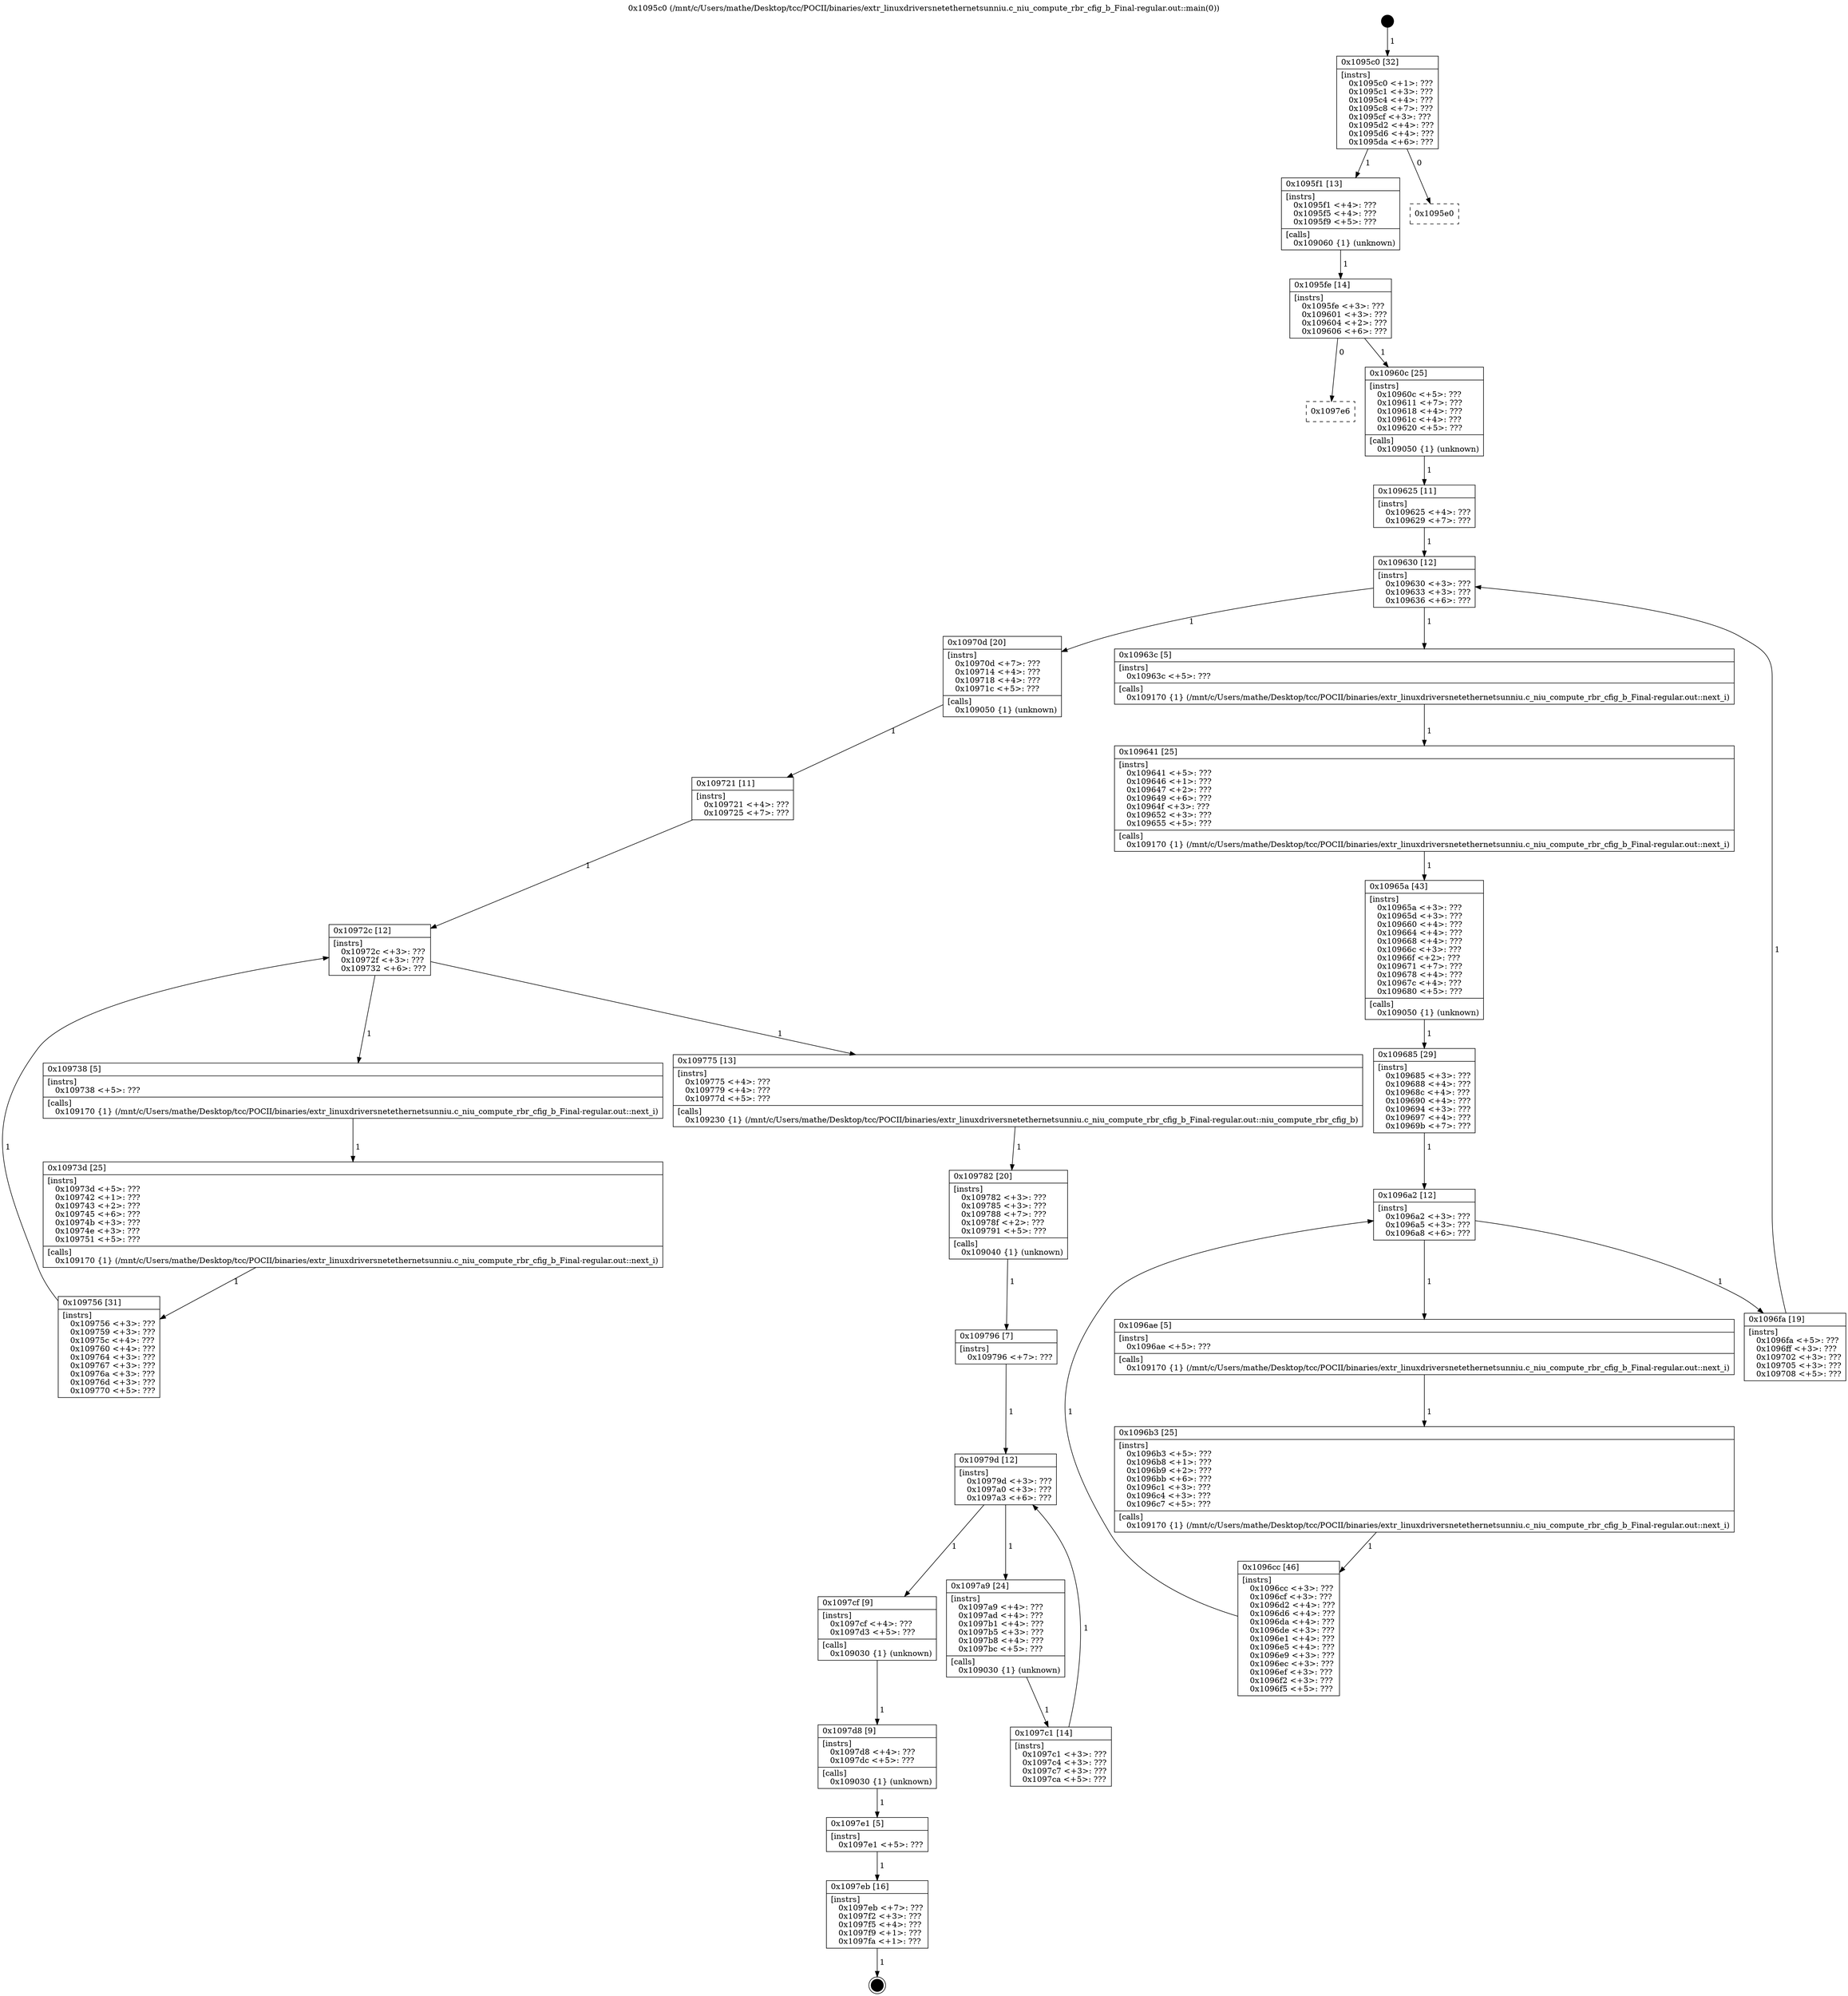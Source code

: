 digraph "0x1095c0" {
  label = "0x1095c0 (/mnt/c/Users/mathe/Desktop/tcc/POCII/binaries/extr_linuxdriversnetethernetsunniu.c_niu_compute_rbr_cfig_b_Final-regular.out::main(0))"
  labelloc = "t"
  node[shape=record]

  Entry [label="",width=0.3,height=0.3,shape=circle,fillcolor=black,style=filled]
  "0x1095c0" [label="{
     0x1095c0 [32]\l
     | [instrs]\l
     &nbsp;&nbsp;0x1095c0 \<+1\>: ???\l
     &nbsp;&nbsp;0x1095c1 \<+3\>: ???\l
     &nbsp;&nbsp;0x1095c4 \<+4\>: ???\l
     &nbsp;&nbsp;0x1095c8 \<+7\>: ???\l
     &nbsp;&nbsp;0x1095cf \<+3\>: ???\l
     &nbsp;&nbsp;0x1095d2 \<+4\>: ???\l
     &nbsp;&nbsp;0x1095d6 \<+4\>: ???\l
     &nbsp;&nbsp;0x1095da \<+6\>: ???\l
  }"]
  "0x1095f1" [label="{
     0x1095f1 [13]\l
     | [instrs]\l
     &nbsp;&nbsp;0x1095f1 \<+4\>: ???\l
     &nbsp;&nbsp;0x1095f5 \<+4\>: ???\l
     &nbsp;&nbsp;0x1095f9 \<+5\>: ???\l
     | [calls]\l
     &nbsp;&nbsp;0x109060 \{1\} (unknown)\l
  }"]
  "0x1095e0" [label="{
     0x1095e0\l
  }", style=dashed]
  "0x1095fe" [label="{
     0x1095fe [14]\l
     | [instrs]\l
     &nbsp;&nbsp;0x1095fe \<+3\>: ???\l
     &nbsp;&nbsp;0x109601 \<+3\>: ???\l
     &nbsp;&nbsp;0x109604 \<+2\>: ???\l
     &nbsp;&nbsp;0x109606 \<+6\>: ???\l
  }"]
  "0x1097e6" [label="{
     0x1097e6\l
  }", style=dashed]
  "0x10960c" [label="{
     0x10960c [25]\l
     | [instrs]\l
     &nbsp;&nbsp;0x10960c \<+5\>: ???\l
     &nbsp;&nbsp;0x109611 \<+7\>: ???\l
     &nbsp;&nbsp;0x109618 \<+4\>: ???\l
     &nbsp;&nbsp;0x10961c \<+4\>: ???\l
     &nbsp;&nbsp;0x109620 \<+5\>: ???\l
     | [calls]\l
     &nbsp;&nbsp;0x109050 \{1\} (unknown)\l
  }"]
  Exit [label="",width=0.3,height=0.3,shape=circle,fillcolor=black,style=filled,peripheries=2]
  "0x109630" [label="{
     0x109630 [12]\l
     | [instrs]\l
     &nbsp;&nbsp;0x109630 \<+3\>: ???\l
     &nbsp;&nbsp;0x109633 \<+3\>: ???\l
     &nbsp;&nbsp;0x109636 \<+6\>: ???\l
  }"]
  "0x10970d" [label="{
     0x10970d [20]\l
     | [instrs]\l
     &nbsp;&nbsp;0x10970d \<+7\>: ???\l
     &nbsp;&nbsp;0x109714 \<+4\>: ???\l
     &nbsp;&nbsp;0x109718 \<+4\>: ???\l
     &nbsp;&nbsp;0x10971c \<+5\>: ???\l
     | [calls]\l
     &nbsp;&nbsp;0x109050 \{1\} (unknown)\l
  }"]
  "0x10963c" [label="{
     0x10963c [5]\l
     | [instrs]\l
     &nbsp;&nbsp;0x10963c \<+5\>: ???\l
     | [calls]\l
     &nbsp;&nbsp;0x109170 \{1\} (/mnt/c/Users/mathe/Desktop/tcc/POCII/binaries/extr_linuxdriversnetethernetsunniu.c_niu_compute_rbr_cfig_b_Final-regular.out::next_i)\l
  }"]
  "0x109641" [label="{
     0x109641 [25]\l
     | [instrs]\l
     &nbsp;&nbsp;0x109641 \<+5\>: ???\l
     &nbsp;&nbsp;0x109646 \<+1\>: ???\l
     &nbsp;&nbsp;0x109647 \<+2\>: ???\l
     &nbsp;&nbsp;0x109649 \<+6\>: ???\l
     &nbsp;&nbsp;0x10964f \<+3\>: ???\l
     &nbsp;&nbsp;0x109652 \<+3\>: ???\l
     &nbsp;&nbsp;0x109655 \<+5\>: ???\l
     | [calls]\l
     &nbsp;&nbsp;0x109170 \{1\} (/mnt/c/Users/mathe/Desktop/tcc/POCII/binaries/extr_linuxdriversnetethernetsunniu.c_niu_compute_rbr_cfig_b_Final-regular.out::next_i)\l
  }"]
  "0x10965a" [label="{
     0x10965a [43]\l
     | [instrs]\l
     &nbsp;&nbsp;0x10965a \<+3\>: ???\l
     &nbsp;&nbsp;0x10965d \<+3\>: ???\l
     &nbsp;&nbsp;0x109660 \<+4\>: ???\l
     &nbsp;&nbsp;0x109664 \<+4\>: ???\l
     &nbsp;&nbsp;0x109668 \<+4\>: ???\l
     &nbsp;&nbsp;0x10966c \<+3\>: ???\l
     &nbsp;&nbsp;0x10966f \<+2\>: ???\l
     &nbsp;&nbsp;0x109671 \<+7\>: ???\l
     &nbsp;&nbsp;0x109678 \<+4\>: ???\l
     &nbsp;&nbsp;0x10967c \<+4\>: ???\l
     &nbsp;&nbsp;0x109680 \<+5\>: ???\l
     | [calls]\l
     &nbsp;&nbsp;0x109050 \{1\} (unknown)\l
  }"]
  "0x1096a2" [label="{
     0x1096a2 [12]\l
     | [instrs]\l
     &nbsp;&nbsp;0x1096a2 \<+3\>: ???\l
     &nbsp;&nbsp;0x1096a5 \<+3\>: ???\l
     &nbsp;&nbsp;0x1096a8 \<+6\>: ???\l
  }"]
  "0x1096fa" [label="{
     0x1096fa [19]\l
     | [instrs]\l
     &nbsp;&nbsp;0x1096fa \<+5\>: ???\l
     &nbsp;&nbsp;0x1096ff \<+3\>: ???\l
     &nbsp;&nbsp;0x109702 \<+3\>: ???\l
     &nbsp;&nbsp;0x109705 \<+3\>: ???\l
     &nbsp;&nbsp;0x109708 \<+5\>: ???\l
  }"]
  "0x1096ae" [label="{
     0x1096ae [5]\l
     | [instrs]\l
     &nbsp;&nbsp;0x1096ae \<+5\>: ???\l
     | [calls]\l
     &nbsp;&nbsp;0x109170 \{1\} (/mnt/c/Users/mathe/Desktop/tcc/POCII/binaries/extr_linuxdriversnetethernetsunniu.c_niu_compute_rbr_cfig_b_Final-regular.out::next_i)\l
  }"]
  "0x1096b3" [label="{
     0x1096b3 [25]\l
     | [instrs]\l
     &nbsp;&nbsp;0x1096b3 \<+5\>: ???\l
     &nbsp;&nbsp;0x1096b8 \<+1\>: ???\l
     &nbsp;&nbsp;0x1096b9 \<+2\>: ???\l
     &nbsp;&nbsp;0x1096bb \<+6\>: ???\l
     &nbsp;&nbsp;0x1096c1 \<+3\>: ???\l
     &nbsp;&nbsp;0x1096c4 \<+3\>: ???\l
     &nbsp;&nbsp;0x1096c7 \<+5\>: ???\l
     | [calls]\l
     &nbsp;&nbsp;0x109170 \{1\} (/mnt/c/Users/mathe/Desktop/tcc/POCII/binaries/extr_linuxdriversnetethernetsunniu.c_niu_compute_rbr_cfig_b_Final-regular.out::next_i)\l
  }"]
  "0x1096cc" [label="{
     0x1096cc [46]\l
     | [instrs]\l
     &nbsp;&nbsp;0x1096cc \<+3\>: ???\l
     &nbsp;&nbsp;0x1096cf \<+3\>: ???\l
     &nbsp;&nbsp;0x1096d2 \<+4\>: ???\l
     &nbsp;&nbsp;0x1096d6 \<+4\>: ???\l
     &nbsp;&nbsp;0x1096da \<+4\>: ???\l
     &nbsp;&nbsp;0x1096de \<+3\>: ???\l
     &nbsp;&nbsp;0x1096e1 \<+4\>: ???\l
     &nbsp;&nbsp;0x1096e5 \<+4\>: ???\l
     &nbsp;&nbsp;0x1096e9 \<+3\>: ???\l
     &nbsp;&nbsp;0x1096ec \<+3\>: ???\l
     &nbsp;&nbsp;0x1096ef \<+3\>: ???\l
     &nbsp;&nbsp;0x1096f2 \<+3\>: ???\l
     &nbsp;&nbsp;0x1096f5 \<+5\>: ???\l
  }"]
  "0x109685" [label="{
     0x109685 [29]\l
     | [instrs]\l
     &nbsp;&nbsp;0x109685 \<+3\>: ???\l
     &nbsp;&nbsp;0x109688 \<+4\>: ???\l
     &nbsp;&nbsp;0x10968c \<+4\>: ???\l
     &nbsp;&nbsp;0x109690 \<+4\>: ???\l
     &nbsp;&nbsp;0x109694 \<+3\>: ???\l
     &nbsp;&nbsp;0x109697 \<+4\>: ???\l
     &nbsp;&nbsp;0x10969b \<+7\>: ???\l
  }"]
  "0x1097eb" [label="{
     0x1097eb [16]\l
     | [instrs]\l
     &nbsp;&nbsp;0x1097eb \<+7\>: ???\l
     &nbsp;&nbsp;0x1097f2 \<+3\>: ???\l
     &nbsp;&nbsp;0x1097f5 \<+4\>: ???\l
     &nbsp;&nbsp;0x1097f9 \<+1\>: ???\l
     &nbsp;&nbsp;0x1097fa \<+1\>: ???\l
  }"]
  "0x109625" [label="{
     0x109625 [11]\l
     | [instrs]\l
     &nbsp;&nbsp;0x109625 \<+4\>: ???\l
     &nbsp;&nbsp;0x109629 \<+7\>: ???\l
  }"]
  "0x10972c" [label="{
     0x10972c [12]\l
     | [instrs]\l
     &nbsp;&nbsp;0x10972c \<+3\>: ???\l
     &nbsp;&nbsp;0x10972f \<+3\>: ???\l
     &nbsp;&nbsp;0x109732 \<+6\>: ???\l
  }"]
  "0x109775" [label="{
     0x109775 [13]\l
     | [instrs]\l
     &nbsp;&nbsp;0x109775 \<+4\>: ???\l
     &nbsp;&nbsp;0x109779 \<+4\>: ???\l
     &nbsp;&nbsp;0x10977d \<+5\>: ???\l
     | [calls]\l
     &nbsp;&nbsp;0x109230 \{1\} (/mnt/c/Users/mathe/Desktop/tcc/POCII/binaries/extr_linuxdriversnetethernetsunniu.c_niu_compute_rbr_cfig_b_Final-regular.out::niu_compute_rbr_cfig_b)\l
  }"]
  "0x109738" [label="{
     0x109738 [5]\l
     | [instrs]\l
     &nbsp;&nbsp;0x109738 \<+5\>: ???\l
     | [calls]\l
     &nbsp;&nbsp;0x109170 \{1\} (/mnt/c/Users/mathe/Desktop/tcc/POCII/binaries/extr_linuxdriversnetethernetsunniu.c_niu_compute_rbr_cfig_b_Final-regular.out::next_i)\l
  }"]
  "0x10973d" [label="{
     0x10973d [25]\l
     | [instrs]\l
     &nbsp;&nbsp;0x10973d \<+5\>: ???\l
     &nbsp;&nbsp;0x109742 \<+1\>: ???\l
     &nbsp;&nbsp;0x109743 \<+2\>: ???\l
     &nbsp;&nbsp;0x109745 \<+6\>: ???\l
     &nbsp;&nbsp;0x10974b \<+3\>: ???\l
     &nbsp;&nbsp;0x10974e \<+3\>: ???\l
     &nbsp;&nbsp;0x109751 \<+5\>: ???\l
     | [calls]\l
     &nbsp;&nbsp;0x109170 \{1\} (/mnt/c/Users/mathe/Desktop/tcc/POCII/binaries/extr_linuxdriversnetethernetsunniu.c_niu_compute_rbr_cfig_b_Final-regular.out::next_i)\l
  }"]
  "0x109756" [label="{
     0x109756 [31]\l
     | [instrs]\l
     &nbsp;&nbsp;0x109756 \<+3\>: ???\l
     &nbsp;&nbsp;0x109759 \<+3\>: ???\l
     &nbsp;&nbsp;0x10975c \<+4\>: ???\l
     &nbsp;&nbsp;0x109760 \<+4\>: ???\l
     &nbsp;&nbsp;0x109764 \<+3\>: ???\l
     &nbsp;&nbsp;0x109767 \<+3\>: ???\l
     &nbsp;&nbsp;0x10976a \<+3\>: ???\l
     &nbsp;&nbsp;0x10976d \<+3\>: ???\l
     &nbsp;&nbsp;0x109770 \<+5\>: ???\l
  }"]
  "0x109721" [label="{
     0x109721 [11]\l
     | [instrs]\l
     &nbsp;&nbsp;0x109721 \<+4\>: ???\l
     &nbsp;&nbsp;0x109725 \<+7\>: ???\l
  }"]
  "0x109782" [label="{
     0x109782 [20]\l
     | [instrs]\l
     &nbsp;&nbsp;0x109782 \<+3\>: ???\l
     &nbsp;&nbsp;0x109785 \<+3\>: ???\l
     &nbsp;&nbsp;0x109788 \<+7\>: ???\l
     &nbsp;&nbsp;0x10978f \<+2\>: ???\l
     &nbsp;&nbsp;0x109791 \<+5\>: ???\l
     | [calls]\l
     &nbsp;&nbsp;0x109040 \{1\} (unknown)\l
  }"]
  "0x10979d" [label="{
     0x10979d [12]\l
     | [instrs]\l
     &nbsp;&nbsp;0x10979d \<+3\>: ???\l
     &nbsp;&nbsp;0x1097a0 \<+3\>: ???\l
     &nbsp;&nbsp;0x1097a3 \<+6\>: ???\l
  }"]
  "0x1097cf" [label="{
     0x1097cf [9]\l
     | [instrs]\l
     &nbsp;&nbsp;0x1097cf \<+4\>: ???\l
     &nbsp;&nbsp;0x1097d3 \<+5\>: ???\l
     | [calls]\l
     &nbsp;&nbsp;0x109030 \{1\} (unknown)\l
  }"]
  "0x1097a9" [label="{
     0x1097a9 [24]\l
     | [instrs]\l
     &nbsp;&nbsp;0x1097a9 \<+4\>: ???\l
     &nbsp;&nbsp;0x1097ad \<+4\>: ???\l
     &nbsp;&nbsp;0x1097b1 \<+4\>: ???\l
     &nbsp;&nbsp;0x1097b5 \<+3\>: ???\l
     &nbsp;&nbsp;0x1097b8 \<+4\>: ???\l
     &nbsp;&nbsp;0x1097bc \<+5\>: ???\l
     | [calls]\l
     &nbsp;&nbsp;0x109030 \{1\} (unknown)\l
  }"]
  "0x1097c1" [label="{
     0x1097c1 [14]\l
     | [instrs]\l
     &nbsp;&nbsp;0x1097c1 \<+3\>: ???\l
     &nbsp;&nbsp;0x1097c4 \<+3\>: ???\l
     &nbsp;&nbsp;0x1097c7 \<+3\>: ???\l
     &nbsp;&nbsp;0x1097ca \<+5\>: ???\l
  }"]
  "0x109796" [label="{
     0x109796 [7]\l
     | [instrs]\l
     &nbsp;&nbsp;0x109796 \<+7\>: ???\l
  }"]
  "0x1097d8" [label="{
     0x1097d8 [9]\l
     | [instrs]\l
     &nbsp;&nbsp;0x1097d8 \<+4\>: ???\l
     &nbsp;&nbsp;0x1097dc \<+5\>: ???\l
     | [calls]\l
     &nbsp;&nbsp;0x109030 \{1\} (unknown)\l
  }"]
  "0x1097e1" [label="{
     0x1097e1 [5]\l
     | [instrs]\l
     &nbsp;&nbsp;0x1097e1 \<+5\>: ???\l
  }"]
  Entry -> "0x1095c0" [label=" 1"]
  "0x1095c0" -> "0x1095f1" [label=" 1"]
  "0x1095c0" -> "0x1095e0" [label=" 0"]
  "0x1095f1" -> "0x1095fe" [label=" 1"]
  "0x1095fe" -> "0x1097e6" [label=" 0"]
  "0x1095fe" -> "0x10960c" [label=" 1"]
  "0x1097eb" -> Exit [label=" 1"]
  "0x10960c" -> "0x109625" [label=" 1"]
  "0x109630" -> "0x10970d" [label=" 1"]
  "0x109630" -> "0x10963c" [label=" 1"]
  "0x10963c" -> "0x109641" [label=" 1"]
  "0x109641" -> "0x10965a" [label=" 1"]
  "0x10965a" -> "0x109685" [label=" 1"]
  "0x1096a2" -> "0x1096fa" [label=" 1"]
  "0x1096a2" -> "0x1096ae" [label=" 1"]
  "0x1096ae" -> "0x1096b3" [label=" 1"]
  "0x1096b3" -> "0x1096cc" [label=" 1"]
  "0x109685" -> "0x1096a2" [label=" 1"]
  "0x1096cc" -> "0x1096a2" [label=" 1"]
  "0x1097e1" -> "0x1097eb" [label=" 1"]
  "0x109625" -> "0x109630" [label=" 1"]
  "0x1096fa" -> "0x109630" [label=" 1"]
  "0x10970d" -> "0x109721" [label=" 1"]
  "0x10972c" -> "0x109775" [label=" 1"]
  "0x10972c" -> "0x109738" [label=" 1"]
  "0x109738" -> "0x10973d" [label=" 1"]
  "0x10973d" -> "0x109756" [label=" 1"]
  "0x109721" -> "0x10972c" [label=" 1"]
  "0x109756" -> "0x10972c" [label=" 1"]
  "0x109775" -> "0x109782" [label=" 1"]
  "0x109782" -> "0x109796" [label=" 1"]
  "0x10979d" -> "0x1097cf" [label=" 1"]
  "0x10979d" -> "0x1097a9" [label=" 1"]
  "0x1097a9" -> "0x1097c1" [label=" 1"]
  "0x109796" -> "0x10979d" [label=" 1"]
  "0x1097c1" -> "0x10979d" [label=" 1"]
  "0x1097cf" -> "0x1097d8" [label=" 1"]
  "0x1097d8" -> "0x1097e1" [label=" 1"]
}
